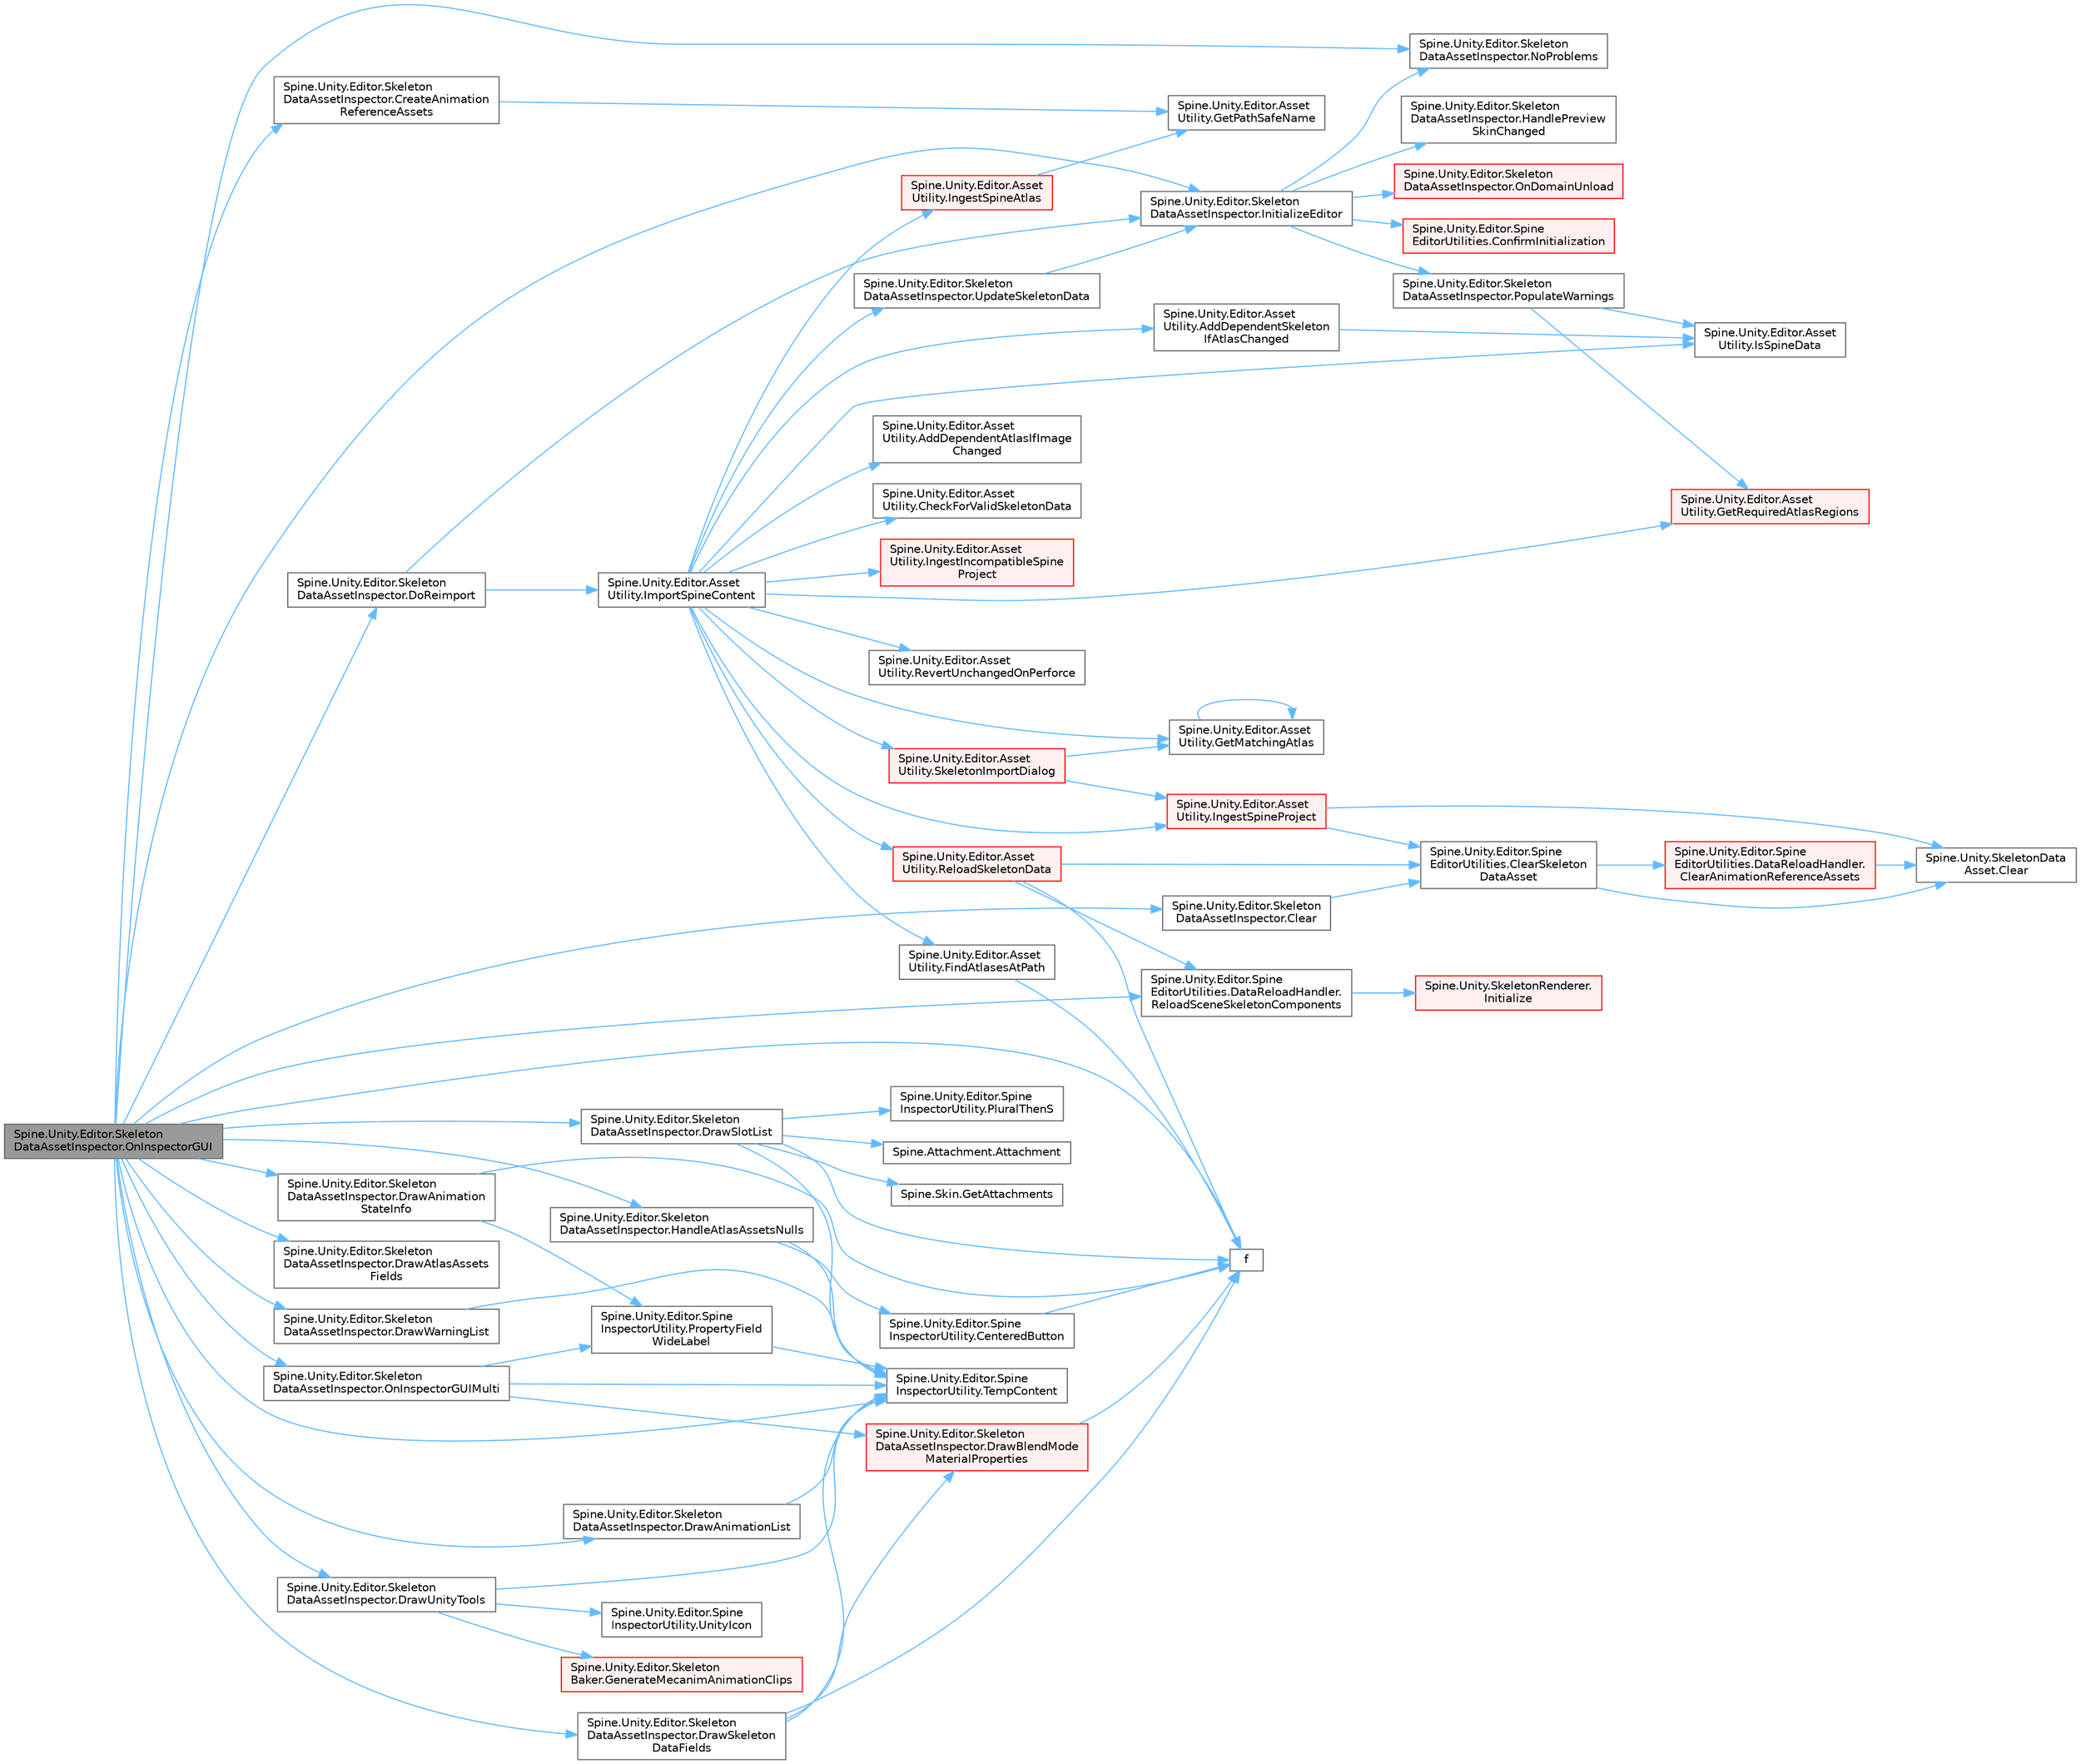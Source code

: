 digraph "Spine.Unity.Editor.SkeletonDataAssetInspector.OnInspectorGUI"
{
 // LATEX_PDF_SIZE
  bgcolor="transparent";
  edge [fontname=Helvetica,fontsize=10,labelfontname=Helvetica,labelfontsize=10];
  node [fontname=Helvetica,fontsize=10,shape=box,height=0.2,width=0.4];
  rankdir="LR";
  Node1 [id="Node000001",label="Spine.Unity.Editor.Skeleton\lDataAssetInspector.OnInspectorGUI",height=0.2,width=0.4,color="gray40", fillcolor="grey60", style="filled", fontcolor="black",tooltip=" "];
  Node1 -> Node2 [id="edge1_Node000001_Node000002",color="steelblue1",style="solid",tooltip=" "];
  Node2 [id="Node000002",label="Spine.Unity.Editor.Skeleton\lDataAssetInspector.Clear",height=0.2,width=0.4,color="grey40", fillcolor="white", style="filled",URL="$class_spine_1_1_unity_1_1_editor_1_1_skeleton_data_asset_inspector.html#ace53a199bef5da65dd6765210268f89f",tooltip=" "];
  Node2 -> Node3 [id="edge2_Node000002_Node000003",color="steelblue1",style="solid",tooltip=" "];
  Node3 [id="Node000003",label="Spine.Unity.Editor.Spine\lEditorUtilities.ClearSkeleton\lDataAsset",height=0.2,width=0.4,color="grey40", fillcolor="white", style="filled",URL="$class_spine_1_1_unity_1_1_editor_1_1_spine_editor_utilities.html#aae92ccf04c1d0144da4b35d9cecb6e32",tooltip=" "];
  Node3 -> Node4 [id="edge3_Node000003_Node000004",color="steelblue1",style="solid",tooltip=" "];
  Node4 [id="Node000004",label="Spine.Unity.SkeletonData\lAsset.Clear",height=0.2,width=0.4,color="grey40", fillcolor="white", style="filled",URL="$class_spine_1_1_unity_1_1_skeleton_data_asset.html#a0609f106c8b6f209cdcc696dc7ef5361",tooltip="Clears the loaded SkeletonData and AnimationStateData. Use this to force a reload for the next time G..."];
  Node3 -> Node5 [id="edge4_Node000003_Node000005",color="steelblue1",style="solid",tooltip=" "];
  Node5 [id="Node000005",label="Spine.Unity.Editor.Spine\lEditorUtilities.DataReloadHandler.\lClearAnimationReferenceAssets",height=0.2,width=0.4,color="red", fillcolor="#FFF0F0", style="filled",URL="$class_spine_1_1_unity_1_1_editor_1_1_spine_editor_utilities_1_1_data_reload_handler.html#ac244b11c9d7449ade8c7864d3e2fd436",tooltip=" "];
  Node5 -> Node4 [id="edge5_Node000005_Node000004",color="steelblue1",style="solid",tooltip=" "];
  Node1 -> Node8 [id="edge6_Node000001_Node000008",color="steelblue1",style="solid",tooltip=" "];
  Node8 [id="Node000008",label="Spine.Unity.Editor.Skeleton\lDataAssetInspector.CreateAnimation\lReferenceAssets",height=0.2,width=0.4,color="grey40", fillcolor="white", style="filled",URL="$class_spine_1_1_unity_1_1_editor_1_1_skeleton_data_asset_inspector.html#a1f22c26305d11baf52b5689c67078dc0",tooltip=" "];
  Node8 -> Node9 [id="edge7_Node000008_Node000009",color="steelblue1",style="solid",tooltip=" "];
  Node9 [id="Node000009",label="Spine.Unity.Editor.Asset\lUtility.GetPathSafeName",height=0.2,width=0.4,color="grey40", fillcolor="white", style="filled",URL="$class_spine_1_1_unity_1_1_editor_1_1_asset_utility.html#af64fdc27618f76c849ddabd85d7ad037",tooltip=" "];
  Node1 -> Node10 [id="edge8_Node000001_Node000010",color="steelblue1",style="solid",tooltip=" "];
  Node10 [id="Node000010",label="Spine.Unity.Editor.Skeleton\lDataAssetInspector.DoReimport",height=0.2,width=0.4,color="grey40", fillcolor="white", style="filled",URL="$class_spine_1_1_unity_1_1_editor_1_1_skeleton_data_asset_inspector.html#a4736500b9b0f9559591229d9525a53ba",tooltip=" "];
  Node10 -> Node11 [id="edge9_Node000010_Node000011",color="steelblue1",style="solid",tooltip=" "];
  Node11 [id="Node000011",label="Spine.Unity.Editor.Asset\lUtility.ImportSpineContent",height=0.2,width=0.4,color="grey40", fillcolor="white", style="filled",URL="$class_spine_1_1_unity_1_1_editor_1_1_asset_utility.html#a129399d9694a702946a53beeb24c0f84",tooltip=" "];
  Node11 -> Node12 [id="edge10_Node000011_Node000012",color="steelblue1",style="solid",tooltip=" "];
  Node12 [id="Node000012",label="Spine.Unity.Editor.Asset\lUtility.AddDependentAtlasIfImage\lChanged",height=0.2,width=0.4,color="grey40", fillcolor="white", style="filled",URL="$class_spine_1_1_unity_1_1_editor_1_1_asset_utility.html#a00f952b544fa33c3c715243827ffa5f6",tooltip=" "];
  Node11 -> Node13 [id="edge11_Node000011_Node000013",color="steelblue1",style="solid",tooltip=" "];
  Node13 [id="Node000013",label="Spine.Unity.Editor.Asset\lUtility.AddDependentSkeleton\lIfAtlasChanged",height=0.2,width=0.4,color="grey40", fillcolor="white", style="filled",URL="$class_spine_1_1_unity_1_1_editor_1_1_asset_utility.html#a76d6a12def1fa2dac25d42b450e1a4fa",tooltip=" "];
  Node13 -> Node14 [id="edge12_Node000013_Node000014",color="steelblue1",style="solid",tooltip=" "];
  Node14 [id="Node000014",label="Spine.Unity.Editor.Asset\lUtility.IsSpineData",height=0.2,width=0.4,color="grey40", fillcolor="white", style="filled",URL="$class_spine_1_1_unity_1_1_editor_1_1_asset_utility.html#a5493c1798919ca8a194431e6530df4ba",tooltip=" "];
  Node11 -> Node15 [id="edge13_Node000011_Node000015",color="steelblue1",style="solid",tooltip=" "];
  Node15 [id="Node000015",label="Spine.Unity.Editor.Asset\lUtility.CheckForValidSkeletonData",height=0.2,width=0.4,color="grey40", fillcolor="white", style="filled",URL="$class_spine_1_1_unity_1_1_editor_1_1_asset_utility.html#ad1d5d96d5473c0c9556a849b60f811df",tooltip=" "];
  Node11 -> Node16 [id="edge14_Node000011_Node000016",color="steelblue1",style="solid",tooltip=" "];
  Node16 [id="Node000016",label="Spine.Unity.Editor.Asset\lUtility.FindAtlasesAtPath",height=0.2,width=0.4,color="grey40", fillcolor="white", style="filled",URL="$class_spine_1_1_unity_1_1_editor_1_1_asset_utility.html#aac219153dc439732e1287623d2606a3b",tooltip=" "];
  Node16 -> Node17 [id="edge15_Node000016_Node000017",color="steelblue1",style="solid",tooltip=" "];
  Node17 [id="Node000017",label="f",height=0.2,width=0.4,color="grey40", fillcolor="white", style="filled",URL="$cxx11__tensor__map_8cpp.html#a7f507fea02198f6cb81c86640c7b1a4e",tooltip=" "];
  Node11 -> Node18 [id="edge16_Node000011_Node000018",color="steelblue1",style="solid",tooltip=" "];
  Node18 [id="Node000018",label="Spine.Unity.Editor.Asset\lUtility.GetMatchingAtlas",height=0.2,width=0.4,color="grey40", fillcolor="white", style="filled",URL="$class_spine_1_1_unity_1_1_editor_1_1_asset_utility.html#aea721228def0c83ad4f8e5427de1558d",tooltip=" "];
  Node18 -> Node18 [id="edge17_Node000018_Node000018",color="steelblue1",style="solid",tooltip=" "];
  Node11 -> Node19 [id="edge18_Node000011_Node000019",color="steelblue1",style="solid",tooltip=" "];
  Node19 [id="Node000019",label="Spine.Unity.Editor.Asset\lUtility.GetRequiredAtlasRegions",height=0.2,width=0.4,color="red", fillcolor="#FFF0F0", style="filled",URL="$class_spine_1_1_unity_1_1_editor_1_1_asset_utility.html#ab2330f779e34bc3046d8343f9ed9cbaf",tooltip=" "];
  Node11 -> Node25 [id="edge19_Node000011_Node000025",color="steelblue1",style="solid",tooltip=" "];
  Node25 [id="Node000025",label="Spine.Unity.Editor.Asset\lUtility.IngestIncompatibleSpine\lProject",height=0.2,width=0.4,color="red", fillcolor="#FFF0F0", style="filled",URL="$class_spine_1_1_unity_1_1_editor_1_1_asset_utility.html#a5a52499fd0dd579be9ac059bc4f4a0ff",tooltip=" "];
  Node11 -> Node27 [id="edge20_Node000011_Node000027",color="steelblue1",style="solid",tooltip=" "];
  Node27 [id="Node000027",label="Spine.Unity.Editor.Asset\lUtility.IngestSpineAtlas",height=0.2,width=0.4,color="red", fillcolor="#FFF0F0", style="filled",URL="$class_spine_1_1_unity_1_1_editor_1_1_asset_utility.html#abb2b0268085ed60dc8fa79dad63b2612",tooltip=" "];
  Node27 -> Node9 [id="edge21_Node000027_Node000009",color="steelblue1",style="solid",tooltip=" "];
  Node11 -> Node42 [id="edge22_Node000011_Node000042",color="steelblue1",style="solid",tooltip=" "];
  Node42 [id="Node000042",label="Spine.Unity.Editor.Asset\lUtility.IngestSpineProject",height=0.2,width=0.4,color="red", fillcolor="#FFF0F0", style="filled",URL="$class_spine_1_1_unity_1_1_editor_1_1_asset_utility.html#a33ee172711b75740992b7e7a721e2410",tooltip=" "];
  Node42 -> Node4 [id="edge23_Node000042_Node000004",color="steelblue1",style="solid",tooltip=" "];
  Node42 -> Node3 [id="edge24_Node000042_Node000003",color="steelblue1",style="solid",tooltip=" "];
  Node11 -> Node14 [id="edge25_Node000011_Node000014",color="steelblue1",style="solid",tooltip=" "];
  Node11 -> Node53 [id="edge26_Node000011_Node000053",color="steelblue1",style="solid",tooltip=" "];
  Node53 [id="Node000053",label="Spine.Unity.Editor.Asset\lUtility.ReloadSkeletonData",height=0.2,width=0.4,color="red", fillcolor="#FFF0F0", style="filled",URL="$class_spine_1_1_unity_1_1_editor_1_1_asset_utility.html#a1f0cec794d606d403d5066600ff07b2d",tooltip=" "];
  Node53 -> Node3 [id="edge27_Node000053_Node000003",color="steelblue1",style="solid",tooltip=" "];
  Node53 -> Node17 [id="edge28_Node000053_Node000017",color="steelblue1",style="solid",tooltip=" "];
  Node53 -> Node55 [id="edge29_Node000053_Node000055",color="steelblue1",style="solid",tooltip=" "];
  Node55 [id="Node000055",label="Spine.Unity.Editor.Spine\lEditorUtilities.DataReloadHandler.\lReloadSceneSkeletonComponents",height=0.2,width=0.4,color="grey40", fillcolor="white", style="filled",URL="$class_spine_1_1_unity_1_1_editor_1_1_spine_editor_utilities_1_1_data_reload_handler.html#a37495a7861854dc65784523dc6b5a3b8",tooltip=" "];
  Node55 -> Node56 [id="edge30_Node000055_Node000056",color="steelblue1",style="solid",tooltip=" "];
  Node56 [id="Node000056",label="Spine.Unity.SkeletonRenderer.\lInitialize",height=0.2,width=0.4,color="red", fillcolor="#FFF0F0", style="filled",URL="$class_spine_1_1_unity_1_1_skeleton_renderer.html#afab6b3cf5d027f6e4e865fbdbcda4ba8",tooltip="Initialize this component. Attempts to load the SkeletonData and creates the internal Skeleton object..."];
  Node11 -> Node82 [id="edge31_Node000011_Node000082",color="steelblue1",style="solid",tooltip=" "];
  Node82 [id="Node000082",label="Spine.Unity.Editor.Asset\lUtility.RevertUnchangedOnPerforce",height=0.2,width=0.4,color="grey40", fillcolor="white", style="filled",URL="$class_spine_1_1_unity_1_1_editor_1_1_asset_utility.html#af17053f52e08a981dbf65ba7cd630bc2",tooltip="Prevents automatic check-out of unchanged, identically re-created assets (e.g. when re-imported) when..."];
  Node11 -> Node83 [id="edge32_Node000011_Node000083",color="steelblue1",style="solid",tooltip=" "];
  Node83 [id="Node000083",label="Spine.Unity.Editor.Asset\lUtility.SkeletonImportDialog",height=0.2,width=0.4,color="red", fillcolor="#FFF0F0", style="filled",URL="$class_spine_1_1_unity_1_1_editor_1_1_asset_utility.html#acb4edad5503559110a1d63c3828cb6e3",tooltip=" "];
  Node83 -> Node18 [id="edge33_Node000083_Node000018",color="steelblue1",style="solid",tooltip=" "];
  Node83 -> Node42 [id="edge34_Node000083_Node000042",color="steelblue1",style="solid",tooltip=" "];
  Node11 -> Node86 [id="edge35_Node000011_Node000086",color="steelblue1",style="solid",tooltip=" "];
  Node86 [id="Node000086",label="Spine.Unity.Editor.Skeleton\lDataAssetInspector.UpdateSkeletonData",height=0.2,width=0.4,color="grey40", fillcolor="white", style="filled",URL="$class_spine_1_1_unity_1_1_editor_1_1_skeleton_data_asset_inspector.html#a922116e312f5bd9dd372076dfc42683d",tooltip=" "];
  Node86 -> Node87 [id="edge36_Node000086_Node000087",color="steelblue1",style="solid",tooltip=" "];
  Node87 [id="Node000087",label="Spine.Unity.Editor.Skeleton\lDataAssetInspector.InitializeEditor",height=0.2,width=0.4,color="grey40", fillcolor="white", style="filled",URL="$class_spine_1_1_unity_1_1_editor_1_1_skeleton_data_asset_inspector.html#a6e1b3ce2a40f88bf0856de424487659d",tooltip=" "];
  Node87 -> Node88 [id="edge37_Node000087_Node000088",color="steelblue1",style="solid",tooltip=" "];
  Node88 [id="Node000088",label="Spine.Unity.Editor.Spine\lEditorUtilities.ConfirmInitialization",height=0.2,width=0.4,color="red", fillcolor="#FFF0F0", style="filled",URL="$class_spine_1_1_unity_1_1_editor_1_1_spine_editor_utilities.html#a50138b04862241cbc785ba1e1b9b014f",tooltip=" "];
  Node87 -> Node148 [id="edge38_Node000087_Node000148",color="steelblue1",style="solid",tooltip=" "];
  Node148 [id="Node000148",label="Spine.Unity.Editor.Skeleton\lDataAssetInspector.HandlePreview\lSkinChanged",height=0.2,width=0.4,color="grey40", fillcolor="white", style="filled",URL="$class_spine_1_1_unity_1_1_editor_1_1_skeleton_data_asset_inspector.html#a7556b61213a4bf755a16210e033f33cc",tooltip=" "];
  Node87 -> Node149 [id="edge39_Node000087_Node000149",color="steelblue1",style="solid",tooltip=" "];
  Node149 [id="Node000149",label="Spine.Unity.Editor.Skeleton\lDataAssetInspector.NoProblems",height=0.2,width=0.4,color="grey40", fillcolor="white", style="filled",URL="$class_spine_1_1_unity_1_1_editor_1_1_skeleton_data_asset_inspector.html#af0e697b33713e1a5ccc6056a4ca9a96b",tooltip=" "];
  Node87 -> Node150 [id="edge40_Node000087_Node000150",color="steelblue1",style="solid",tooltip=" "];
  Node150 [id="Node000150",label="Spine.Unity.Editor.Skeleton\lDataAssetInspector.OnDomainUnload",height=0.2,width=0.4,color="red", fillcolor="#FFF0F0", style="filled",URL="$class_spine_1_1_unity_1_1_editor_1_1_skeleton_data_asset_inspector.html#abd9472c274b0f6049187d01b256a888b",tooltip=" "];
  Node87 -> Node153 [id="edge41_Node000087_Node000153",color="steelblue1",style="solid",tooltip=" "];
  Node153 [id="Node000153",label="Spine.Unity.Editor.Skeleton\lDataAssetInspector.PopulateWarnings",height=0.2,width=0.4,color="grey40", fillcolor="white", style="filled",URL="$class_spine_1_1_unity_1_1_editor_1_1_skeleton_data_asset_inspector.html#a4e64b69238957bb782a4b986952b559c",tooltip=" "];
  Node153 -> Node19 [id="edge42_Node000153_Node000019",color="steelblue1",style="solid",tooltip=" "];
  Node153 -> Node14 [id="edge43_Node000153_Node000014",color="steelblue1",style="solid",tooltip=" "];
  Node10 -> Node87 [id="edge44_Node000010_Node000087",color="steelblue1",style="solid",tooltip=" "];
  Node1 -> Node154 [id="edge45_Node000001_Node000154",color="steelblue1",style="solid",tooltip=" "];
  Node154 [id="Node000154",label="Spine.Unity.Editor.Skeleton\lDataAssetInspector.DrawAnimationList",height=0.2,width=0.4,color="grey40", fillcolor="white", style="filled",URL="$class_spine_1_1_unity_1_1_editor_1_1_skeleton_data_asset_inspector.html#abfc9fe6e541d0a015916a5671902e9cf",tooltip=" "];
  Node154 -> Node155 [id="edge46_Node000154_Node000155",color="steelblue1",style="solid",tooltip=" "];
  Node155 [id="Node000155",label="Spine.Unity.Editor.Spine\lInspectorUtility.TempContent",height=0.2,width=0.4,color="grey40", fillcolor="white", style="filled",URL="$class_spine_1_1_unity_1_1_editor_1_1_spine_inspector_utility.html#a81b3344c512f8311e48e6c216e2dce8c",tooltip=" "];
  Node1 -> Node156 [id="edge47_Node000001_Node000156",color="steelblue1",style="solid",tooltip=" "];
  Node156 [id="Node000156",label="Spine.Unity.Editor.Skeleton\lDataAssetInspector.DrawAnimation\lStateInfo",height=0.2,width=0.4,color="grey40", fillcolor="white", style="filled",URL="$class_spine_1_1_unity_1_1_editor_1_1_skeleton_data_asset_inspector.html#a9b24d747f44e414413e7336b3e8e8923",tooltip=" "];
  Node156 -> Node17 [id="edge48_Node000156_Node000017",color="steelblue1",style="solid",tooltip=" "];
  Node156 -> Node157 [id="edge49_Node000156_Node000157",color="steelblue1",style="solid",tooltip=" "];
  Node157 [id="Node000157",label="Spine.Unity.Editor.Spine\lInspectorUtility.PropertyField\lWideLabel",height=0.2,width=0.4,color="grey40", fillcolor="white", style="filled",URL="$class_spine_1_1_unity_1_1_editor_1_1_spine_inspector_utility.html#a505b0df7d29dc091616fb3e19b33f14e",tooltip=" "];
  Node157 -> Node155 [id="edge50_Node000157_Node000155",color="steelblue1",style="solid",tooltip=" "];
  Node1 -> Node158 [id="edge51_Node000001_Node000158",color="steelblue1",style="solid",tooltip=" "];
  Node158 [id="Node000158",label="Spine.Unity.Editor.Skeleton\lDataAssetInspector.DrawAtlasAssets\lFields",height=0.2,width=0.4,color="grey40", fillcolor="white", style="filled",URL="$class_spine_1_1_unity_1_1_editor_1_1_skeleton_data_asset_inspector.html#aa07305d1df83e536d6289224d46d33ff",tooltip=" "];
  Node1 -> Node159 [id="edge52_Node000001_Node000159",color="steelblue1",style="solid",tooltip=" "];
  Node159 [id="Node000159",label="Spine.Unity.Editor.Skeleton\lDataAssetInspector.DrawSkeleton\lDataFields",height=0.2,width=0.4,color="grey40", fillcolor="white", style="filled",URL="$class_spine_1_1_unity_1_1_editor_1_1_skeleton_data_asset_inspector.html#a28abec8c8f0e6cad32a04a192e7ec53d",tooltip=" "];
  Node159 -> Node160 [id="edge53_Node000159_Node000160",color="steelblue1",style="solid",tooltip=" "];
  Node160 [id="Node000160",label="Spine.Unity.Editor.Skeleton\lDataAssetInspector.DrawBlendMode\lMaterialProperties",height=0.2,width=0.4,color="red", fillcolor="#FFF0F0", style="filled",URL="$class_spine_1_1_unity_1_1_editor_1_1_skeleton_data_asset_inspector.html#a2d7b98cb67afe38b2a3aa24194ec5a2d",tooltip=" "];
  Node160 -> Node17 [id="edge54_Node000160_Node000017",color="steelblue1",style="solid",tooltip=" "];
  Node159 -> Node17 [id="edge55_Node000159_Node000017",color="steelblue1",style="solid",tooltip=" "];
  Node159 -> Node155 [id="edge56_Node000159_Node000155",color="steelblue1",style="solid",tooltip=" "];
  Node1 -> Node162 [id="edge57_Node000001_Node000162",color="steelblue1",style="solid",tooltip=" "];
  Node162 [id="Node000162",label="Spine.Unity.Editor.Skeleton\lDataAssetInspector.DrawSlotList",height=0.2,width=0.4,color="grey40", fillcolor="white", style="filled",URL="$class_spine_1_1_unity_1_1_editor_1_1_skeleton_data_asset_inspector.html#ac4b97e7b46c7c5497bbf56efa263691b",tooltip=" "];
  Node162 -> Node163 [id="edge58_Node000162_Node000163",color="steelblue1",style="solid",tooltip=" "];
  Node163 [id="Node000163",label="Spine.Attachment.Attachment",height=0.2,width=0.4,color="grey40", fillcolor="white", style="filled",URL="$class_spine_1_1_attachment.html#afc368094ebe8f1ca00ba06bf6752b029",tooltip=" "];
  Node162 -> Node17 [id="edge59_Node000162_Node000017",color="steelblue1",style="solid",tooltip=" "];
  Node162 -> Node164 [id="edge60_Node000162_Node000164",color="steelblue1",style="solid",tooltip=" "];
  Node164 [id="Node000164",label="Spine.Skin.GetAttachments",height=0.2,width=0.4,color="grey40", fillcolor="white", style="filled",URL="$class_spine_1_1_skin.html#afbb1d7eef16fad1f1fd6957d28f25a16",tooltip="Returns all attachments in this skin for the specified slot index."];
  Node162 -> Node165 [id="edge61_Node000162_Node000165",color="steelblue1",style="solid",tooltip=" "];
  Node165 [id="Node000165",label="Spine.Unity.Editor.Spine\lInspectorUtility.PluralThenS",height=0.2,width=0.4,color="grey40", fillcolor="white", style="filled",URL="$class_spine_1_1_unity_1_1_editor_1_1_spine_inspector_utility.html#ac9232a01370d3b2586207fe101cf8aeb",tooltip=" "];
  Node162 -> Node155 [id="edge62_Node000162_Node000155",color="steelblue1",style="solid",tooltip=" "];
  Node1 -> Node166 [id="edge63_Node000001_Node000166",color="steelblue1",style="solid",tooltip=" "];
  Node166 [id="Node000166",label="Spine.Unity.Editor.Skeleton\lDataAssetInspector.DrawUnityTools",height=0.2,width=0.4,color="grey40", fillcolor="white", style="filled",URL="$class_spine_1_1_unity_1_1_editor_1_1_skeleton_data_asset_inspector.html#ab50a7377ca4950a40ce0ef34ae9274b7",tooltip=" "];
  Node166 -> Node78 [id="edge64_Node000166_Node000078",color="steelblue1",style="solid",tooltip=" "];
  Node78 [id="Node000078",label="Spine.Unity.Editor.Skeleton\lBaker.GenerateMecanimAnimationClips",height=0.2,width=0.4,color="red", fillcolor="#FFF0F0", style="filled",URL="$class_spine_1_1_unity_1_1_editor_1_1_skeleton_baker.html#a755e77fbe33b1de5885eeae6c9289136",tooltip=" "];
  Node166 -> Node155 [id="edge65_Node000166_Node000155",color="steelblue1",style="solid",tooltip=" "];
  Node166 -> Node167 [id="edge66_Node000166_Node000167",color="steelblue1",style="solid",tooltip=" "];
  Node167 [id="Node000167",label="Spine.Unity.Editor.Spine\lInspectorUtility.UnityIcon",height=0.2,width=0.4,color="grey40", fillcolor="white", style="filled",URL="$class_spine_1_1_unity_1_1_editor_1_1_spine_inspector_utility.html#a1acb78844c34b81de6156e558627b7dd",tooltip=" "];
  Node1 -> Node168 [id="edge67_Node000001_Node000168",color="steelblue1",style="solid",tooltip=" "];
  Node168 [id="Node000168",label="Spine.Unity.Editor.Skeleton\lDataAssetInspector.DrawWarningList",height=0.2,width=0.4,color="grey40", fillcolor="white", style="filled",URL="$class_spine_1_1_unity_1_1_editor_1_1_skeleton_data_asset_inspector.html#acc47a8bb21eb60301612ebdcd5b08c3f",tooltip=" "];
  Node168 -> Node155 [id="edge68_Node000168_Node000155",color="steelblue1",style="solid",tooltip=" "];
  Node1 -> Node17 [id="edge69_Node000001_Node000017",color="steelblue1",style="solid",tooltip=" "];
  Node1 -> Node169 [id="edge70_Node000001_Node000169",color="steelblue1",style="solid",tooltip=" "];
  Node169 [id="Node000169",label="Spine.Unity.Editor.Skeleton\lDataAssetInspector.HandleAtlasAssetsNulls",height=0.2,width=0.4,color="grey40", fillcolor="white", style="filled",URL="$class_spine_1_1_unity_1_1_editor_1_1_skeleton_data_asset_inspector.html#ac1909eb5d542c218e76a1bb656f66129",tooltip=" "];
  Node169 -> Node170 [id="edge71_Node000169_Node000170",color="steelblue1",style="solid",tooltip=" "];
  Node170 [id="Node000170",label="Spine.Unity.Editor.Spine\lInspectorUtility.CenteredButton",height=0.2,width=0.4,color="grey40", fillcolor="white", style="filled",URL="$class_spine_1_1_unity_1_1_editor_1_1_spine_inspector_utility.html#a33c6abe642483c61af30c1054c2b6fa7",tooltip=" "];
  Node170 -> Node17 [id="edge72_Node000170_Node000017",color="steelblue1",style="solid",tooltip=" "];
  Node169 -> Node155 [id="edge73_Node000169_Node000155",color="steelblue1",style="solid",tooltip=" "];
  Node1 -> Node87 [id="edge74_Node000001_Node000087",color="steelblue1",style="solid",tooltip=" "];
  Node1 -> Node149 [id="edge75_Node000001_Node000149",color="steelblue1",style="solid",tooltip=" "];
  Node1 -> Node171 [id="edge76_Node000001_Node000171",color="steelblue1",style="solid",tooltip=" "];
  Node171 [id="Node000171",label="Spine.Unity.Editor.Skeleton\lDataAssetInspector.OnInspectorGUIMulti",height=0.2,width=0.4,color="grey40", fillcolor="white", style="filled",URL="$class_spine_1_1_unity_1_1_editor_1_1_skeleton_data_asset_inspector.html#af24fcb7b6a1040a29c83296d0d0ba3ad",tooltip=" "];
  Node171 -> Node160 [id="edge77_Node000171_Node000160",color="steelblue1",style="solid",tooltip=" "];
  Node171 -> Node157 [id="edge78_Node000171_Node000157",color="steelblue1",style="solid",tooltip=" "];
  Node171 -> Node155 [id="edge79_Node000171_Node000155",color="steelblue1",style="solid",tooltip=" "];
  Node1 -> Node55 [id="edge80_Node000001_Node000055",color="steelblue1",style="solid",tooltip=" "];
  Node1 -> Node155 [id="edge81_Node000001_Node000155",color="steelblue1",style="solid",tooltip=" "];
}
